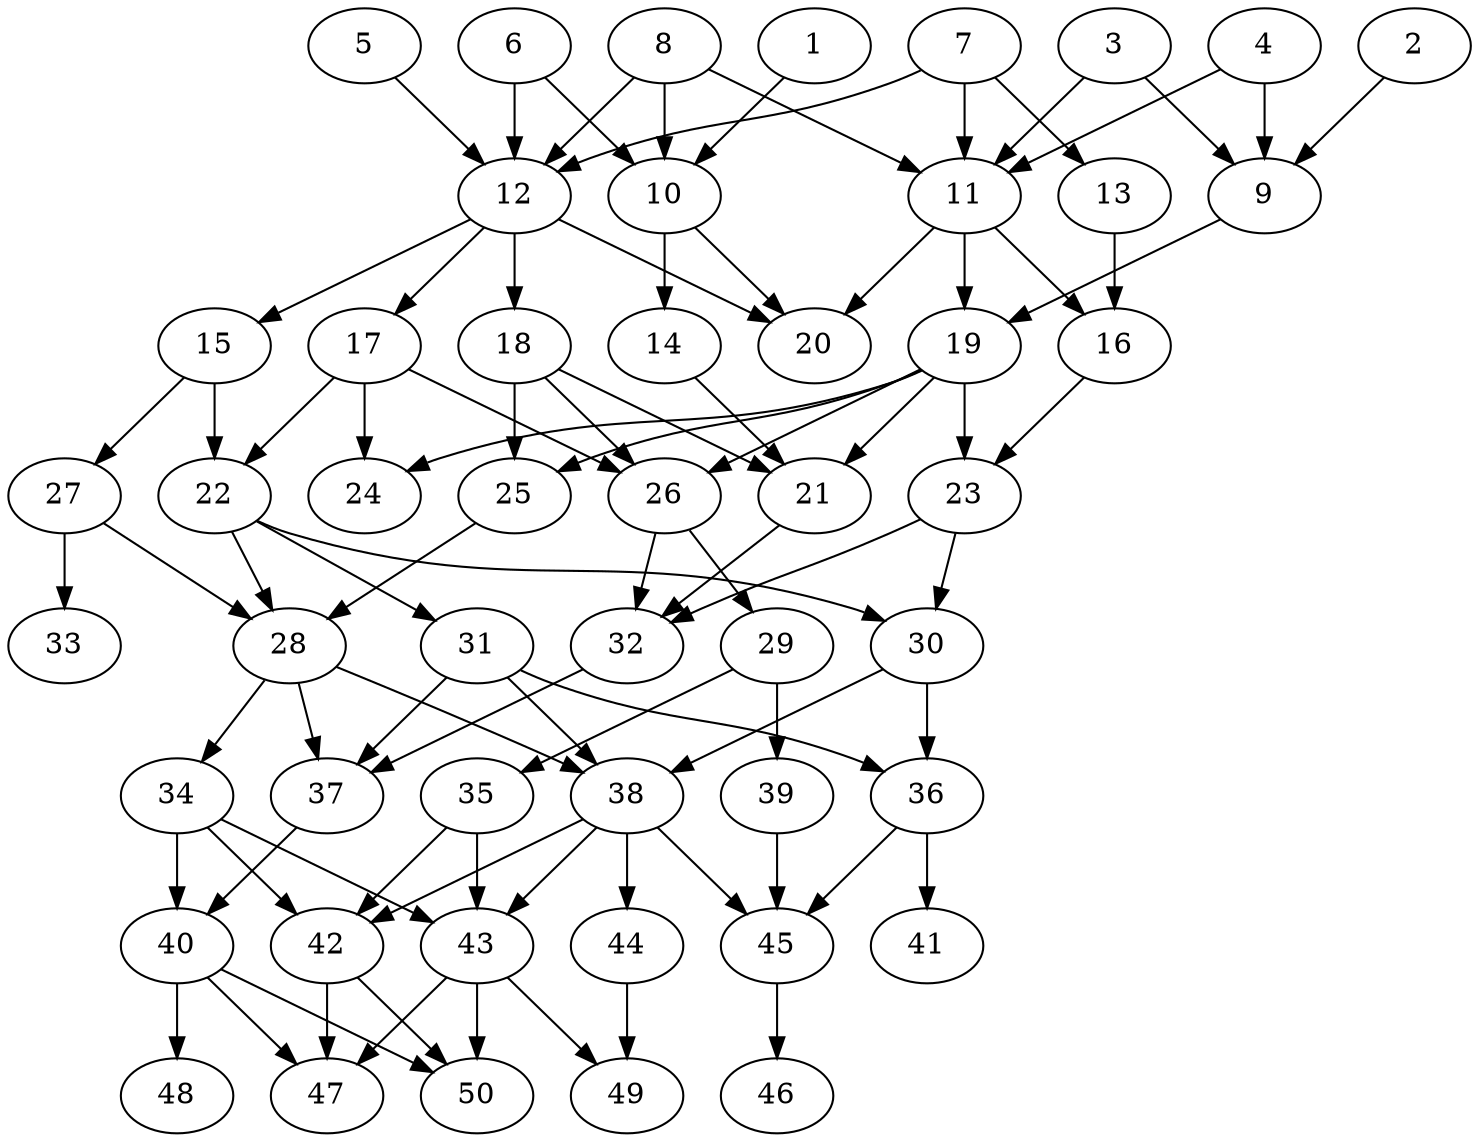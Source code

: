 // DAG automatically generated by daggen at Thu Oct  3 14:07:56 2019
// ./daggen --dot -n 50 --ccr 0.5 --fat 0.5 --regular 0.7 --density 0.5 --mindata 5242880 --maxdata 52428800 
digraph G {
  1 [size="92004352", alpha="0.09", expect_size="46002176"] 
  1 -> 10 [size ="46002176"]
  2 [size="57450496", alpha="0.08", expect_size="28725248"] 
  2 -> 9 [size ="28725248"]
  3 [size="34291712", alpha="0.19", expect_size="17145856"] 
  3 -> 9 [size ="17145856"]
  3 -> 11 [size ="17145856"]
  4 [size="93956096", alpha="0.08", expect_size="46978048"] 
  4 -> 9 [size ="46978048"]
  4 -> 11 [size ="46978048"]
  5 [size="96249856", alpha="0.10", expect_size="48124928"] 
  5 -> 12 [size ="48124928"]
  6 [size="44857344", alpha="0.01", expect_size="22428672"] 
  6 -> 10 [size ="22428672"]
  6 -> 12 [size ="22428672"]
  7 [size="59867136", alpha="0.18", expect_size="29933568"] 
  7 -> 11 [size ="29933568"]
  7 -> 12 [size ="29933568"]
  7 -> 13 [size ="29933568"]
  8 [size="79446016", alpha="0.17", expect_size="39723008"] 
  8 -> 10 [size ="39723008"]
  8 -> 11 [size ="39723008"]
  8 -> 12 [size ="39723008"]
  9 [size="81954816", alpha="0.10", expect_size="40977408"] 
  9 -> 19 [size ="40977408"]
  10 [size="17432576", alpha="0.18", expect_size="8716288"] 
  10 -> 14 [size ="8716288"]
  10 -> 20 [size ="8716288"]
  11 [size="73889792", alpha="0.11", expect_size="36944896"] 
  11 -> 16 [size ="36944896"]
  11 -> 19 [size ="36944896"]
  11 -> 20 [size ="36944896"]
  12 [size="22648832", alpha="0.03", expect_size="11324416"] 
  12 -> 15 [size ="11324416"]
  12 -> 17 [size ="11324416"]
  12 -> 18 [size ="11324416"]
  12 -> 20 [size ="11324416"]
  13 [size="61278208", alpha="0.11", expect_size="30639104"] 
  13 -> 16 [size ="30639104"]
  14 [size="55042048", alpha="0.07", expect_size="27521024"] 
  14 -> 21 [size ="27521024"]
  15 [size="93456384", alpha="0.06", expect_size="46728192"] 
  15 -> 22 [size ="46728192"]
  15 -> 27 [size ="46728192"]
  16 [size="44300288", alpha="0.04", expect_size="22150144"] 
  16 -> 23 [size ="22150144"]
  17 [size="47609856", alpha="0.13", expect_size="23804928"] 
  17 -> 22 [size ="23804928"]
  17 -> 24 [size ="23804928"]
  17 -> 26 [size ="23804928"]
  18 [size="37220352", alpha="0.07", expect_size="18610176"] 
  18 -> 21 [size ="18610176"]
  18 -> 25 [size ="18610176"]
  18 -> 26 [size ="18610176"]
  19 [size="21932032", alpha="0.14", expect_size="10966016"] 
  19 -> 21 [size ="10966016"]
  19 -> 23 [size ="10966016"]
  19 -> 24 [size ="10966016"]
  19 -> 25 [size ="10966016"]
  19 -> 26 [size ="10966016"]
  20 [size="69877760", alpha="0.08", expect_size="34938880"] 
  21 [size="61564928", alpha="0.19", expect_size="30782464"] 
  21 -> 32 [size ="30782464"]
  22 [size="17391616", alpha="0.20", expect_size="8695808"] 
  22 -> 28 [size ="8695808"]
  22 -> 30 [size ="8695808"]
  22 -> 31 [size ="8695808"]
  23 [size="32391168", alpha="0.06", expect_size="16195584"] 
  23 -> 30 [size ="16195584"]
  23 -> 32 [size ="16195584"]
  24 [size="82153472", alpha="0.10", expect_size="41076736"] 
  25 [size="20658176", alpha="0.12", expect_size="10329088"] 
  25 -> 28 [size ="10329088"]
  26 [size="48080896", alpha="0.01", expect_size="24040448"] 
  26 -> 29 [size ="24040448"]
  26 -> 32 [size ="24040448"]
  27 [size="66686976", alpha="0.00", expect_size="33343488"] 
  27 -> 28 [size ="33343488"]
  27 -> 33 [size ="33343488"]
  28 [size="33335296", alpha="0.15", expect_size="16667648"] 
  28 -> 34 [size ="16667648"]
  28 -> 37 [size ="16667648"]
  28 -> 38 [size ="16667648"]
  29 [size="64088064", alpha="0.04", expect_size="32044032"] 
  29 -> 35 [size ="32044032"]
  29 -> 39 [size ="32044032"]
  30 [size="36831232", alpha="0.15", expect_size="18415616"] 
  30 -> 36 [size ="18415616"]
  30 -> 38 [size ="18415616"]
  31 [size="74416128", alpha="0.19", expect_size="37208064"] 
  31 -> 36 [size ="37208064"]
  31 -> 37 [size ="37208064"]
  31 -> 38 [size ="37208064"]
  32 [size="69617664", alpha="0.06", expect_size="34808832"] 
  32 -> 37 [size ="34808832"]
  33 [size="69400576", alpha="0.04", expect_size="34700288"] 
  34 [size="97570816", alpha="0.11", expect_size="48785408"] 
  34 -> 40 [size ="48785408"]
  34 -> 42 [size ="48785408"]
  34 -> 43 [size ="48785408"]
  35 [size="48859136", alpha="0.15", expect_size="24429568"] 
  35 -> 42 [size ="24429568"]
  35 -> 43 [size ="24429568"]
  36 [size="103401472", alpha="0.07", expect_size="51700736"] 
  36 -> 41 [size ="51700736"]
  36 -> 45 [size ="51700736"]
  37 [size="12451840", alpha="0.07", expect_size="6225920"] 
  37 -> 40 [size ="6225920"]
  38 [size="14135296", alpha="0.12", expect_size="7067648"] 
  38 -> 42 [size ="7067648"]
  38 -> 43 [size ="7067648"]
  38 -> 44 [size ="7067648"]
  38 -> 45 [size ="7067648"]
  39 [size="83044352", alpha="0.00", expect_size="41522176"] 
  39 -> 45 [size ="41522176"]
  40 [size="101900288", alpha="0.01", expect_size="50950144"] 
  40 -> 47 [size ="50950144"]
  40 -> 48 [size ="50950144"]
  40 -> 50 [size ="50950144"]
  41 [size="77654016", alpha="0.12", expect_size="38827008"] 
  42 [size="73705472", alpha="0.04", expect_size="36852736"] 
  42 -> 47 [size ="36852736"]
  42 -> 50 [size ="36852736"]
  43 [size="102223872", alpha="0.02", expect_size="51111936"] 
  43 -> 47 [size ="51111936"]
  43 -> 49 [size ="51111936"]
  43 -> 50 [size ="51111936"]
  44 [size="25255936", alpha="0.14", expect_size="12627968"] 
  44 -> 49 [size ="12627968"]
  45 [size="76101632", alpha="0.09", expect_size="38050816"] 
  45 -> 46 [size ="38050816"]
  46 [size="54618112", alpha="0.12", expect_size="27309056"] 
  47 [size="88995840", alpha="0.06", expect_size="44497920"] 
  48 [size="27611136", alpha="0.05", expect_size="13805568"] 
  49 [size="85946368", alpha="0.16", expect_size="42973184"] 
  50 [size="86702080", alpha="0.13", expect_size="43351040"] 
}
